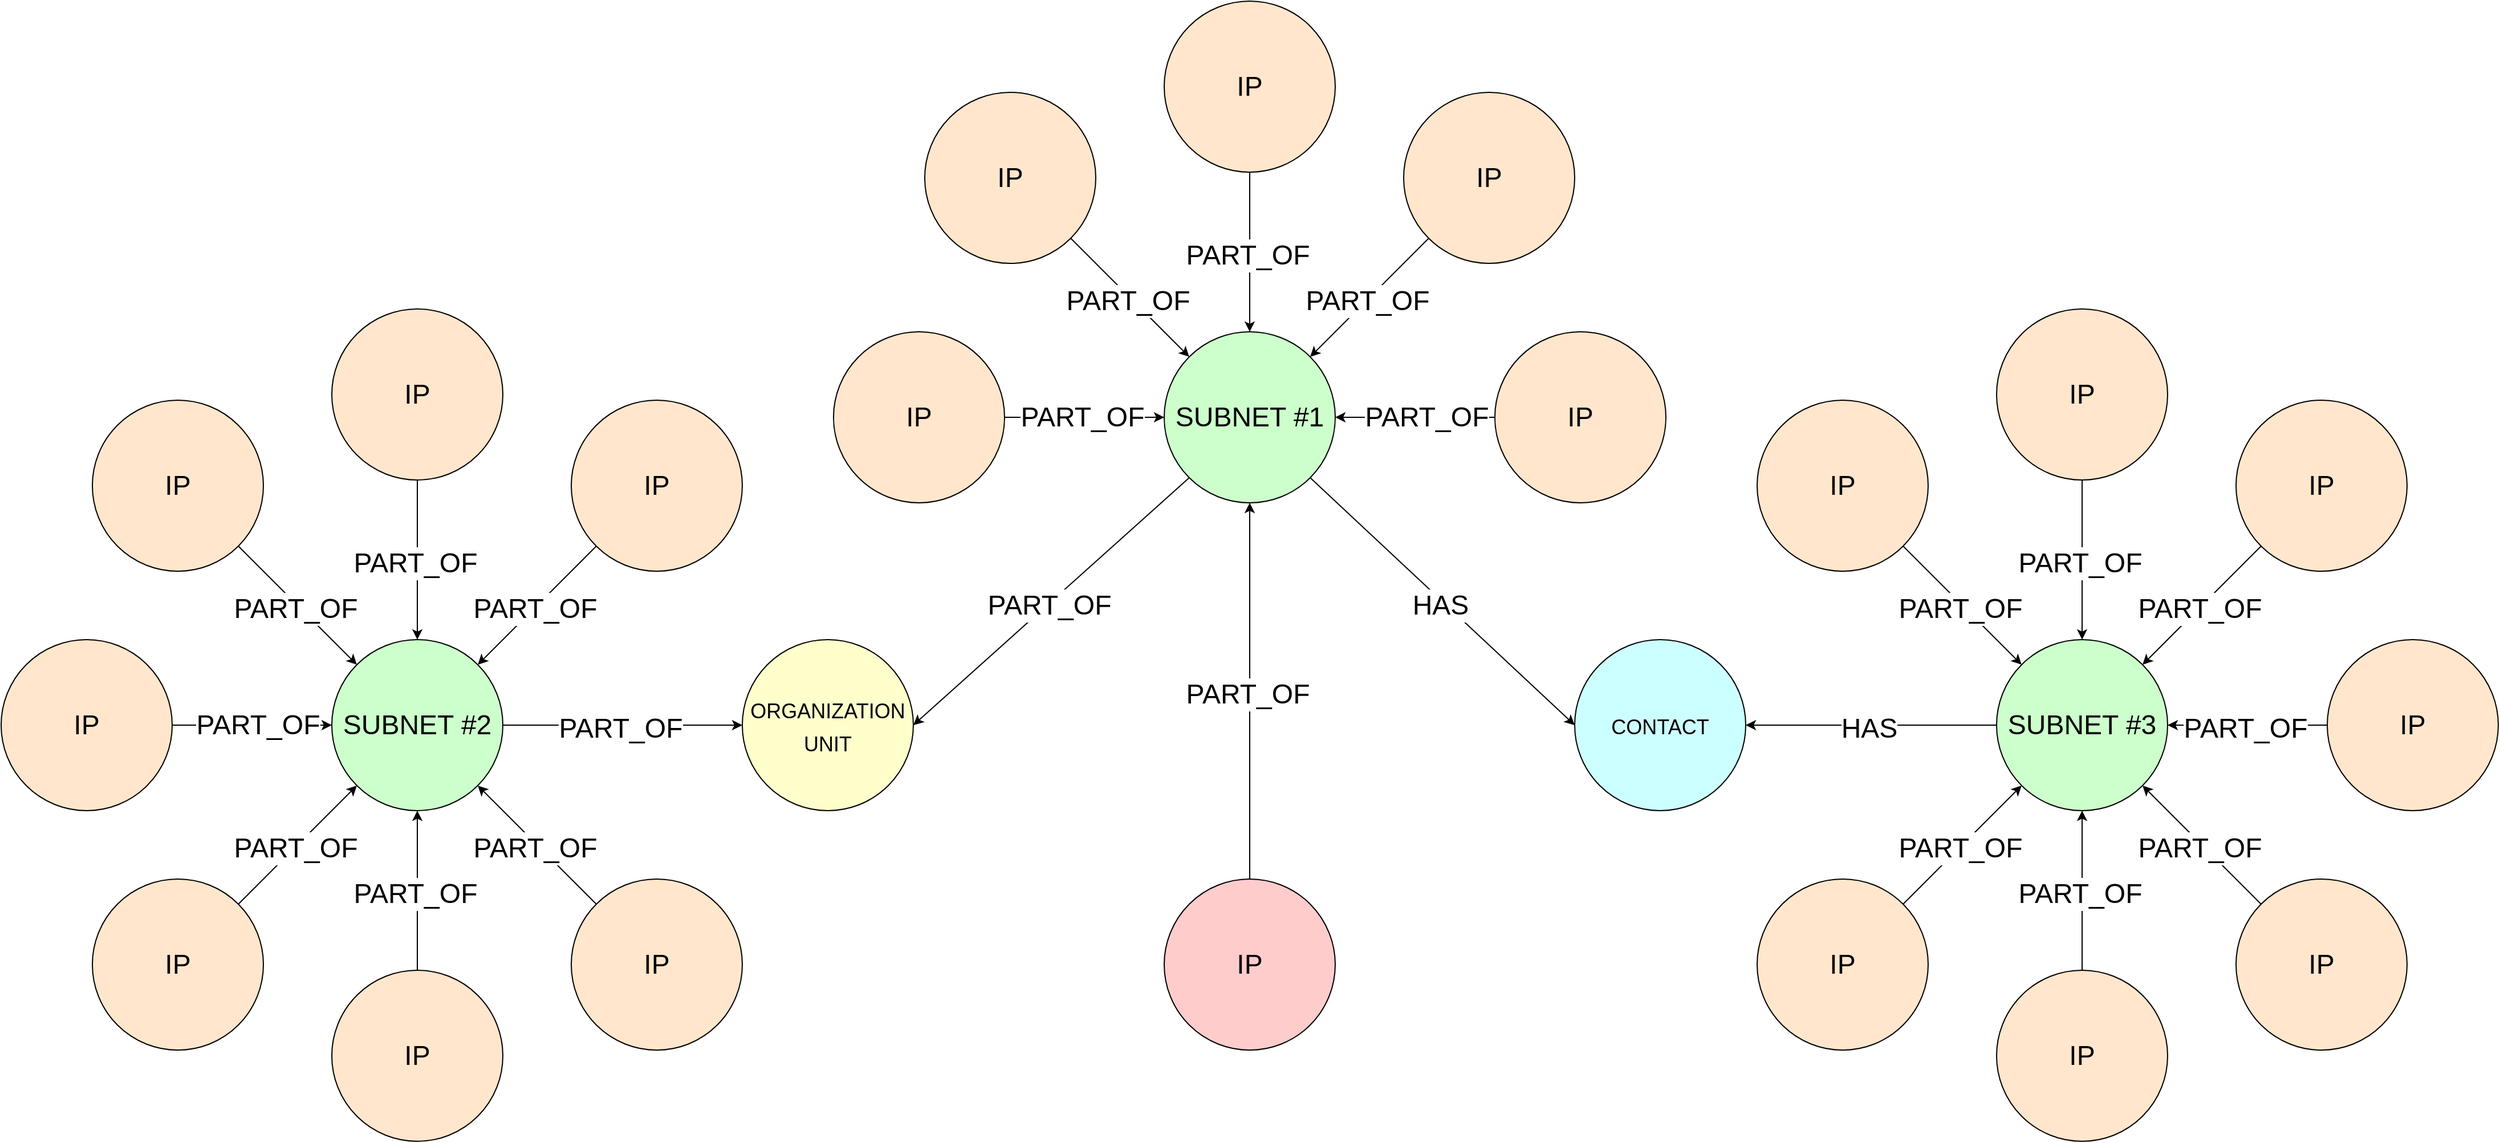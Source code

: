 <mxfile version="20.2.0"><diagram id="6a731a19-8d31-9384-78a2-239565b7b9f0" name="Page-1"><mxGraphModel dx="4197" dy="2522" grid="1" gridSize="10" guides="1" tooltips="1" connect="1" arrows="1" fold="1" page="1" pageScale="1" pageWidth="1169" pageHeight="827" background="none" math="0" shadow="0"><root><mxCell id="0"/><mxCell id="1" parent="0"/><mxCell id="J6COoYiK0pNbkOy0Usus-10" value="IP" style="ellipse;whiteSpace=wrap;html=1;shadow=0;fontFamily=Helvetica;fontSize=24;align=center;strokeWidth=1;fillColor=#FFCCCC;" parent="1" vertex="1"><mxGeometry y="210" width="150" height="150" as="geometry"/></mxCell><mxCell id="J6COoYiK0pNbkOy0Usus-17" value="" style="endArrow=classic;html=1;rounded=0;fontSize=24;exitX=0.5;exitY=0;exitDx=0;exitDy=0;entryX=0.5;entryY=1;entryDx=0;entryDy=0;strokeWidth=1;" parent="1" source="J6COoYiK0pNbkOy0Usus-10" target="JHaDrpUlRrpYlmNu7k28-1546" edge="1"><mxGeometry relative="1" as="geometry"><mxPoint x="138.033" y="138.033" as="sourcePoint"/><mxPoint x="-70" y="250" as="targetPoint"/></mxGeometry></mxCell><mxCell id="J6COoYiK0pNbkOy0Usus-18" value="&lt;font style=&quot;font-size: 24px;&quot;&gt;PART_OF&lt;/font&gt;" style="edgeLabel;resizable=0;html=1;align=center;verticalAlign=middle;fillColor=#FFB570;fontSize=24;direction=south;" parent="J6COoYiK0pNbkOy0Usus-17" connectable="0" vertex="1"><mxGeometry relative="1" as="geometry"><mxPoint x="-2" y="3" as="offset"/></mxGeometry></mxCell><mxCell id="J6COoYiK0pNbkOy0Usus-113" value="SUBNET #2" style="ellipse;whiteSpace=wrap;html=1;shadow=0;fontFamily=Helvetica;fontSize=24;align=center;strokeWidth=1;fillColor=#CCFFCC;" parent="1" vertex="1"><mxGeometry x="-730" width="150" height="150" as="geometry"/></mxCell><mxCell id="J6COoYiK0pNbkOy0Usus-114" value="IP" style="ellipse;whiteSpace=wrap;html=1;shadow=0;fontFamily=Helvetica;fontSize=24;align=center;strokeWidth=1;fillColor=#FFE6CC;" parent="1" vertex="1"><mxGeometry x="-730" y="290" width="150" height="150" as="geometry"/></mxCell><mxCell id="J6COoYiK0pNbkOy0Usus-115" value="IP" style="ellipse;whiteSpace=wrap;html=1;shadow=0;fontFamily=Helvetica;fontSize=24;align=center;strokeWidth=1;fillColor=#FFE6CC;" parent="1" vertex="1"><mxGeometry x="-520" y="210" width="150" height="150" as="geometry"/></mxCell><mxCell id="J6COoYiK0pNbkOy0Usus-116" value="" style="endArrow=classic;html=1;rounded=0;entryX=1;entryY=1;entryDx=0;entryDy=0;fontSize=24;exitX=0;exitY=0;exitDx=0;exitDy=0;" parent="1" source="J6COoYiK0pNbkOy0Usus-115" target="J6COoYiK0pNbkOy0Usus-113" edge="1"><mxGeometry relative="1" as="geometry"><mxPoint x="-430" y="180" as="sourcePoint"/><mxPoint x="-450" y="240" as="targetPoint"/></mxGeometry></mxCell><mxCell id="J6COoYiK0pNbkOy0Usus-117" value="&lt;font style=&quot;font-size: 24px;&quot;&gt;PART_OF&lt;/font&gt;" style="edgeLabel;resizable=0;html=1;align=center;verticalAlign=middle;fillColor=#FFB570;fontSize=24;" parent="J6COoYiK0pNbkOy0Usus-116" connectable="0" vertex="1"><mxGeometry relative="1" as="geometry"><mxPoint x="-2" y="3" as="offset"/></mxGeometry></mxCell><mxCell id="J6COoYiK0pNbkOy0Usus-118" value="" style="endArrow=classic;html=1;rounded=0;fontSize=24;exitX=0.5;exitY=0;exitDx=0;exitDy=0;entryX=0.5;entryY=1;entryDx=0;entryDy=0;" parent="1" source="J6COoYiK0pNbkOy0Usus-114" target="J6COoYiK0pNbkOy0Usus-113" edge="1"><mxGeometry relative="1" as="geometry"><mxPoint x="-591.967" y="138.033" as="sourcePoint"/><mxPoint x="-800" y="250" as="targetPoint"/></mxGeometry></mxCell><mxCell id="J6COoYiK0pNbkOy0Usus-119" value="&lt;font style=&quot;font-size: 24px;&quot;&gt;PART_OF&lt;/font&gt;" style="edgeLabel;resizable=0;html=1;align=center;verticalAlign=middle;fillColor=#FFB570;fontSize=24;direction=south;" parent="J6COoYiK0pNbkOy0Usus-118" connectable="0" vertex="1"><mxGeometry relative="1" as="geometry"><mxPoint x="-2" y="3" as="offset"/></mxGeometry></mxCell><mxCell id="J6COoYiK0pNbkOy0Usus-120" value="IP" style="ellipse;whiteSpace=wrap;html=1;shadow=0;fontFamily=Helvetica;fontSize=24;align=center;strokeWidth=1;fillColor=#FFE6CC;" parent="1" vertex="1"><mxGeometry x="-520" y="-210" width="150" height="150" as="geometry"/></mxCell><mxCell id="J6COoYiK0pNbkOy0Usus-121" value="" style="endArrow=classic;html=1;rounded=0;entryX=1;entryY=0;entryDx=0;entryDy=0;fontSize=24;exitX=0;exitY=1;exitDx=0;exitDy=0;" parent="1" source="J6COoYiK0pNbkOy0Usus-120" target="J6COoYiK0pNbkOy0Usus-113" edge="1"><mxGeometry relative="1" as="geometry"><mxPoint x="-466.063" y="63.937" as="sourcePoint"/><mxPoint x="-559.997" y="-29.997" as="targetPoint"/></mxGeometry></mxCell><mxCell id="J6COoYiK0pNbkOy0Usus-122" value="&lt;font style=&quot;font-size: 24px;&quot;&gt;PART_OF&lt;/font&gt;" style="edgeLabel;resizable=0;html=1;align=center;verticalAlign=middle;fillColor=#FFB570;fontSize=24;" parent="J6COoYiK0pNbkOy0Usus-121" connectable="0" vertex="1"><mxGeometry relative="1" as="geometry"><mxPoint x="-2" y="3" as="offset"/></mxGeometry></mxCell><mxCell id="J6COoYiK0pNbkOy0Usus-123" value="IP" style="ellipse;whiteSpace=wrap;html=1;shadow=0;fontFamily=Helvetica;fontSize=24;align=center;strokeWidth=1;fillColor=#FFE6CC;strokeColor=#000000;" parent="1" vertex="1"><mxGeometry x="-730" y="-290" width="150" height="150" as="geometry"/></mxCell><mxCell id="J6COoYiK0pNbkOy0Usus-124" value="" style="endArrow=classic;html=1;rounded=0;fontSize=24;exitX=0.5;exitY=1;exitDx=0;exitDy=0;entryX=0.5;entryY=0;entryDx=0;entryDy=0;" parent="1" source="J6COoYiK0pNbkOy0Usus-123" target="J6COoYiK0pNbkOy0Usus-113" edge="1"><mxGeometry relative="1" as="geometry"><mxPoint x="-760" y="50" as="sourcePoint"/><mxPoint x="-760" y="-90" as="targetPoint"/></mxGeometry></mxCell><mxCell id="J6COoYiK0pNbkOy0Usus-125" value="&lt;font style=&quot;font-size: 24px;&quot;&gt;PART_OF&lt;/font&gt;" style="edgeLabel;resizable=0;html=1;align=center;verticalAlign=middle;fillColor=#FFB570;fontSize=24;direction=south;" parent="J6COoYiK0pNbkOy0Usus-124" connectable="0" vertex="1"><mxGeometry relative="1" as="geometry"><mxPoint x="-2" y="3" as="offset"/></mxGeometry></mxCell><mxCell id="J6COoYiK0pNbkOy0Usus-127" value="" style="endArrow=classic;html=1;rounded=0;exitX=1;exitY=0.5;exitDx=0;exitDy=0;fontSize=24;entryX=0;entryY=0.5;entryDx=0;entryDy=0;strokeWidth=1;" parent="1" source="J6COoYiK0pNbkOy0Usus-139" target="J6COoYiK0pNbkOy0Usus-113" edge="1"><mxGeometry relative="1" as="geometry"><mxPoint x="-870" y="75" as="sourcePoint"/><mxPoint x="-770" y="130" as="targetPoint"/></mxGeometry></mxCell><mxCell id="J6COoYiK0pNbkOy0Usus-128" value="&lt;font style=&quot;font-size: 24px;&quot;&gt;PART_OF&lt;/font&gt;" style="edgeLabel;resizable=0;html=1;align=center;verticalAlign=middle;fillColor=#FFB570;fontSize=24;" parent="J6COoYiK0pNbkOy0Usus-127" connectable="0" vertex="1"><mxGeometry relative="1" as="geometry"><mxPoint x="5" as="offset"/></mxGeometry></mxCell><mxCell id="J6COoYiK0pNbkOy0Usus-129" value="IP" style="ellipse;whiteSpace=wrap;html=1;shadow=0;fontFamily=Helvetica;fontSize=24;align=center;strokeWidth=1;fillColor=#FFE6CC;" parent="1" vertex="1"><mxGeometry x="-940" y="210" width="150" height="150" as="geometry"/></mxCell><mxCell id="J6COoYiK0pNbkOy0Usus-130" value="IP" style="ellipse;whiteSpace=wrap;html=1;shadow=0;fontFamily=Helvetica;fontSize=24;align=center;strokeWidth=1;fillColor=#FFE6CC;" parent="1" vertex="1"><mxGeometry x="-940" y="-210" width="150" height="150" as="geometry"/></mxCell><mxCell id="J6COoYiK0pNbkOy0Usus-131" value="" style="endArrow=classic;html=1;rounded=0;fontSize=24;exitX=1;exitY=1;exitDx=0;exitDy=0;entryX=0;entryY=0;entryDx=0;entryDy=0;" parent="1" source="J6COoYiK0pNbkOy0Usus-130" target="J6COoYiK0pNbkOy0Usus-113" edge="1"><mxGeometry relative="1" as="geometry"><mxPoint x="-488.033" y="-71.967" as="sourcePoint"/><mxPoint x="-840" y="40" as="targetPoint"/></mxGeometry></mxCell><mxCell id="J6COoYiK0pNbkOy0Usus-132" value="&lt;font style=&quot;font-size: 24px;&quot;&gt;PART_OF&lt;/font&gt;" style="edgeLabel;resizable=0;html=1;align=center;verticalAlign=middle;fillColor=#FFB570;fontSize=24;" parent="J6COoYiK0pNbkOy0Usus-131" connectable="0" vertex="1"><mxGeometry relative="1" as="geometry"><mxPoint x="-2" y="3" as="offset"/></mxGeometry></mxCell><mxCell id="J6COoYiK0pNbkOy0Usus-133" value="" style="endArrow=classic;html=1;rounded=0;fontSize=24;exitX=1;exitY=0;exitDx=0;exitDy=0;entryX=0;entryY=1;entryDx=0;entryDy=0;" parent="1" source="J6COoYiK0pNbkOy0Usus-129" target="J6COoYiK0pNbkOy0Usus-113" edge="1"><mxGeometry relative="1" as="geometry"><mxPoint x="-698.033" y="31.967" as="sourcePoint"/><mxPoint x="-790" y="180" as="targetPoint"/></mxGeometry></mxCell><mxCell id="J6COoYiK0pNbkOy0Usus-134" value="&lt;font style=&quot;font-size: 24px;&quot;&gt;PART_OF&lt;/font&gt;" style="edgeLabel;resizable=0;html=1;align=center;verticalAlign=middle;fillColor=#FFB570;fontSize=24;" parent="J6COoYiK0pNbkOy0Usus-133" connectable="0" vertex="1"><mxGeometry relative="1" as="geometry"><mxPoint x="-2" y="3" as="offset"/></mxGeometry></mxCell><mxCell id="J6COoYiK0pNbkOy0Usus-138" value="&lt;font style=&quot;font-size: 18px;&quot;&gt;ORGANIZATION&lt;br&gt;UNIT&lt;br&gt;&lt;/font&gt;" style="ellipse;whiteSpace=wrap;html=1;shadow=0;fontFamily=Helvetica;fontSize=24;align=center;strokeWidth=1;fillColor=#FFFFCC;" parent="1" vertex="1"><mxGeometry x="-370" width="150" height="150" as="geometry"/></mxCell><mxCell id="J6COoYiK0pNbkOy0Usus-139" value="IP" style="ellipse;whiteSpace=wrap;html=1;shadow=0;fontFamily=Helvetica;fontSize=24;align=center;strokeWidth=1;fillColor=#FFE6CC;fillStyle=auto;" parent="1" vertex="1"><mxGeometry x="-1020" width="150" height="150" as="geometry"/></mxCell><mxCell id="J6COoYiK0pNbkOy0Usus-141" value="" style="endArrow=classic;html=1;rounded=0;entryX=1;entryY=0.5;entryDx=0;entryDy=0;fontSize=24;exitX=0;exitY=1;exitDx=0;exitDy=0;strokeWidth=1;" parent="1" source="JHaDrpUlRrpYlmNu7k28-1546" target="J6COoYiK0pNbkOy0Usus-138" edge="1"><mxGeometry relative="1" as="geometry"><mxPoint x="-30" y="80" as="sourcePoint"/><mxPoint x="-591.967" y="138.033" as="targetPoint"/></mxGeometry></mxCell><mxCell id="J6COoYiK0pNbkOy0Usus-142" value="&lt;font style=&quot;font-size: 24px;&quot;&gt;PART_OF&lt;/font&gt;" style="edgeLabel;resizable=0;html=1;align=center;verticalAlign=middle;fillColor=#FFB570;fontSize=24;" parent="J6COoYiK0pNbkOy0Usus-141" connectable="0" vertex="1"><mxGeometry relative="1" as="geometry"><mxPoint x="-2" y="3" as="offset"/></mxGeometry></mxCell><mxCell id="J6COoYiK0pNbkOy0Usus-143" value="" style="endArrow=classic;html=1;rounded=0;entryX=0;entryY=0.5;entryDx=0;entryDy=0;fontSize=24;exitX=1;exitY=0.5;exitDx=0;exitDy=0;strokeWidth=1;" parent="1" source="J6COoYiK0pNbkOy0Usus-113" target="J6COoYiK0pNbkOy0Usus-138" edge="1"><mxGeometry relative="1" as="geometry"><mxPoint x="10.0" y="85.0" as="sourcePoint"/><mxPoint x="-210" y="85.0" as="targetPoint"/></mxGeometry></mxCell><mxCell id="J6COoYiK0pNbkOy0Usus-144" value="&lt;font style=&quot;font-size: 24px;&quot;&gt;PART_OF&lt;/font&gt;" style="edgeLabel;resizable=0;html=1;align=center;verticalAlign=middle;fillColor=#FFB570;fontSize=24;" parent="J6COoYiK0pNbkOy0Usus-143" connectable="0" vertex="1"><mxGeometry relative="1" as="geometry"><mxPoint x="-2" y="3" as="offset"/></mxGeometry></mxCell><mxCell id="J6COoYiK0pNbkOy0Usus-147" value="&lt;font style=&quot;font-size: 18px;&quot;&gt;CONTACT&lt;/font&gt;" style="ellipse;whiteSpace=wrap;html=1;shadow=0;fontFamily=Helvetica;fontSize=24;align=center;strokeWidth=1;fillColor=#CCFFFF;" parent="1" vertex="1"><mxGeometry x="360" width="150" height="150" as="geometry"/></mxCell><mxCell id="J6COoYiK0pNbkOy0Usus-226" value="SUBNET #3" style="ellipse;whiteSpace=wrap;html=1;shadow=0;fontFamily=Helvetica;fontSize=24;align=center;strokeWidth=1;fillColor=#CCFFCC;" parent="1" vertex="1"><mxGeometry x="730" width="150" height="150" as="geometry"/></mxCell><mxCell id="J6COoYiK0pNbkOy0Usus-227" value="IP" style="ellipse;whiteSpace=wrap;html=1;shadow=0;fontFamily=Helvetica;fontSize=24;align=center;strokeWidth=1;fillColor=#FFE6CC;" parent="1" vertex="1"><mxGeometry x="730" y="290" width="150" height="150" as="geometry"/></mxCell><mxCell id="J6COoYiK0pNbkOy0Usus-228" value="IP" style="ellipse;whiteSpace=wrap;html=1;shadow=0;fontFamily=Helvetica;fontSize=24;align=center;strokeWidth=1;fillColor=#FFE6CC;" parent="1" vertex="1"><mxGeometry x="940" y="210" width="150" height="150" as="geometry"/></mxCell><mxCell id="J6COoYiK0pNbkOy0Usus-229" value="" style="endArrow=classic;html=1;rounded=0;entryX=1;entryY=1;entryDx=0;entryDy=0;fontSize=24;exitX=0;exitY=0;exitDx=0;exitDy=0;" parent="1" source="J6COoYiK0pNbkOy0Usus-228" target="J6COoYiK0pNbkOy0Usus-226" edge="1"><mxGeometry relative="1" as="geometry"><mxPoint x="1030" y="180" as="sourcePoint"/><mxPoint x="1010" y="240" as="targetPoint"/></mxGeometry></mxCell><mxCell id="J6COoYiK0pNbkOy0Usus-230" value="&lt;font style=&quot;font-size: 24px;&quot;&gt;PART_OF&lt;/font&gt;" style="edgeLabel;resizable=0;html=1;align=center;verticalAlign=middle;fillColor=#FFB570;fontSize=24;" parent="J6COoYiK0pNbkOy0Usus-229" connectable="0" vertex="1"><mxGeometry relative="1" as="geometry"><mxPoint x="-2" y="3" as="offset"/></mxGeometry></mxCell><mxCell id="J6COoYiK0pNbkOy0Usus-231" value="" style="endArrow=classic;html=1;rounded=0;fontSize=24;exitX=0.5;exitY=0;exitDx=0;exitDy=0;entryX=0.5;entryY=1;entryDx=0;entryDy=0;" parent="1" source="J6COoYiK0pNbkOy0Usus-227" target="J6COoYiK0pNbkOy0Usus-226" edge="1"><mxGeometry relative="1" as="geometry"><mxPoint x="868.033" y="138.033" as="sourcePoint"/><mxPoint x="660" y="250" as="targetPoint"/></mxGeometry></mxCell><mxCell id="J6COoYiK0pNbkOy0Usus-232" value="&lt;font style=&quot;font-size: 24px;&quot;&gt;PART_OF&lt;/font&gt;" style="edgeLabel;resizable=0;html=1;align=center;verticalAlign=middle;fillColor=#FFB570;fontSize=24;direction=south;" parent="J6COoYiK0pNbkOy0Usus-231" connectable="0" vertex="1"><mxGeometry relative="1" as="geometry"><mxPoint x="-2" y="3" as="offset"/></mxGeometry></mxCell><mxCell id="J6COoYiK0pNbkOy0Usus-233" value="IP" style="ellipse;whiteSpace=wrap;html=1;shadow=0;fontFamily=Helvetica;fontSize=24;align=center;strokeWidth=1;fillColor=#FFE6CC;" parent="1" vertex="1"><mxGeometry x="940" y="-210" width="150" height="150" as="geometry"/></mxCell><mxCell id="J6COoYiK0pNbkOy0Usus-234" value="" style="endArrow=classic;html=1;rounded=0;entryX=1;entryY=0;entryDx=0;entryDy=0;fontSize=24;exitX=0;exitY=1;exitDx=0;exitDy=0;" parent="1" source="J6COoYiK0pNbkOy0Usus-233" target="J6COoYiK0pNbkOy0Usus-226" edge="1"><mxGeometry relative="1" as="geometry"><mxPoint x="993.937" y="63.937" as="sourcePoint"/><mxPoint x="900.003" y="-29.997" as="targetPoint"/></mxGeometry></mxCell><mxCell id="J6COoYiK0pNbkOy0Usus-235" value="&lt;font style=&quot;font-size: 24px;&quot;&gt;PART_OF&lt;/font&gt;" style="edgeLabel;resizable=0;html=1;align=center;verticalAlign=middle;fillColor=#FFB570;fontSize=24;" parent="J6COoYiK0pNbkOy0Usus-234" connectable="0" vertex="1"><mxGeometry relative="1" as="geometry"><mxPoint x="-2" y="3" as="offset"/></mxGeometry></mxCell><mxCell id="J6COoYiK0pNbkOy0Usus-236" value="IP" style="ellipse;whiteSpace=wrap;html=1;shadow=0;fontFamily=Helvetica;fontSize=24;align=center;strokeWidth=1;fillColor=#FFE6CC;" parent="1" vertex="1"><mxGeometry x="730" y="-290" width="150" height="150" as="geometry"/></mxCell><mxCell id="J6COoYiK0pNbkOy0Usus-237" value="" style="endArrow=classic;html=1;rounded=0;fontSize=24;exitX=0.5;exitY=1;exitDx=0;exitDy=0;entryX=0.5;entryY=0;entryDx=0;entryDy=0;" parent="1" source="J6COoYiK0pNbkOy0Usus-236" target="J6COoYiK0pNbkOy0Usus-226" edge="1"><mxGeometry relative="1" as="geometry"><mxPoint x="700" y="50" as="sourcePoint"/><mxPoint x="700" y="-90" as="targetPoint"/></mxGeometry></mxCell><mxCell id="J6COoYiK0pNbkOy0Usus-238" value="&lt;font style=&quot;font-size: 24px;&quot;&gt;PART_OF&lt;/font&gt;" style="edgeLabel;resizable=0;html=1;align=center;verticalAlign=middle;fillColor=#FFB570;fontSize=24;direction=south;" parent="J6COoYiK0pNbkOy0Usus-237" connectable="0" vertex="1"><mxGeometry relative="1" as="geometry"><mxPoint x="-2" y="3" as="offset"/></mxGeometry></mxCell><mxCell id="J6COoYiK0pNbkOy0Usus-241" value="IP" style="ellipse;whiteSpace=wrap;html=1;shadow=0;fontFamily=Helvetica;fontSize=24;align=center;strokeWidth=1;fillColor=#FFE6CC;" parent="1" vertex="1"><mxGeometry x="520" y="210" width="150" height="150" as="geometry"/></mxCell><mxCell id="J6COoYiK0pNbkOy0Usus-242" value="IP" style="ellipse;whiteSpace=wrap;html=1;shadow=0;fontFamily=Helvetica;fontSize=24;align=center;strokeWidth=1;fillColor=#FFE6CC;" parent="1" vertex="1"><mxGeometry x="520" y="-210" width="150" height="150" as="geometry"/></mxCell><mxCell id="J6COoYiK0pNbkOy0Usus-243" value="" style="endArrow=classic;html=1;rounded=0;fontSize=24;exitX=1;exitY=1;exitDx=0;exitDy=0;entryX=0;entryY=0;entryDx=0;entryDy=0;" parent="1" source="J6COoYiK0pNbkOy0Usus-242" target="J6COoYiK0pNbkOy0Usus-226" edge="1"><mxGeometry relative="1" as="geometry"><mxPoint x="971.967" y="-71.967" as="sourcePoint"/><mxPoint x="620" y="40" as="targetPoint"/></mxGeometry></mxCell><mxCell id="J6COoYiK0pNbkOy0Usus-244" value="&lt;font style=&quot;font-size: 24px;&quot;&gt;PART_OF&lt;/font&gt;" style="edgeLabel;resizable=0;html=1;align=center;verticalAlign=middle;fillColor=#FFB570;fontSize=24;" parent="J6COoYiK0pNbkOy0Usus-243" connectable="0" vertex="1"><mxGeometry relative="1" as="geometry"><mxPoint x="-2" y="3" as="offset"/></mxGeometry></mxCell><mxCell id="J6COoYiK0pNbkOy0Usus-245" value="" style="endArrow=classic;html=1;rounded=0;fontSize=24;exitX=1;exitY=0;exitDx=0;exitDy=0;entryX=0;entryY=1;entryDx=0;entryDy=0;" parent="1" source="J6COoYiK0pNbkOy0Usus-241" target="J6COoYiK0pNbkOy0Usus-226" edge="1"><mxGeometry relative="1" as="geometry"><mxPoint x="761.967" y="31.967" as="sourcePoint"/><mxPoint x="670" y="180" as="targetPoint"/></mxGeometry></mxCell><mxCell id="J6COoYiK0pNbkOy0Usus-246" value="&lt;font style=&quot;font-size: 24px;&quot;&gt;PART_OF&lt;/font&gt;" style="edgeLabel;resizable=0;html=1;align=center;verticalAlign=middle;fillColor=#FFB570;fontSize=24;" parent="J6COoYiK0pNbkOy0Usus-245" connectable="0" vertex="1"><mxGeometry relative="1" as="geometry"><mxPoint x="-2" y="3" as="offset"/></mxGeometry></mxCell><mxCell id="J6COoYiK0pNbkOy0Usus-253" value="IP" style="ellipse;whiteSpace=wrap;html=1;shadow=0;fontFamily=Helvetica;fontSize=24;align=center;strokeWidth=1;fillColor=#FFE6CC;" parent="1" vertex="1"><mxGeometry x="1020" width="150" height="150" as="geometry"/></mxCell><mxCell id="J6COoYiK0pNbkOy0Usus-254" value="" style="endArrow=classic;html=1;rounded=0;entryX=1;entryY=0.5;entryDx=0;entryDy=0;fontSize=24;exitX=0;exitY=0.5;exitDx=0;exitDy=0;strokeWidth=1;" parent="1" source="J6COoYiK0pNbkOy0Usus-253" target="J6COoYiK0pNbkOy0Usus-226" edge="1"><mxGeometry relative="1" as="geometry"><mxPoint x="971.967" y="-71.967" as="sourcePoint"/><mxPoint x="868.033" y="31.967" as="targetPoint"/></mxGeometry></mxCell><mxCell id="J6COoYiK0pNbkOy0Usus-255" value="&lt;font style=&quot;font-size: 24px;&quot;&gt;PART_OF&lt;/font&gt;" style="edgeLabel;resizable=0;html=1;align=center;verticalAlign=middle;fillColor=#FFB570;fontSize=24;" parent="J6COoYiK0pNbkOy0Usus-254" connectable="0" vertex="1"><mxGeometry relative="1" as="geometry"><mxPoint x="-2" y="3" as="offset"/></mxGeometry></mxCell><mxCell id="J6COoYiK0pNbkOy0Usus-256" value="" style="endArrow=classic;html=1;rounded=0;entryX=1;entryY=0.5;entryDx=0;entryDy=0;fontSize=24;exitX=0;exitY=0.5;exitDx=0;exitDy=0;strokeWidth=1;" parent="1" source="J6COoYiK0pNbkOy0Usus-226" target="J6COoYiK0pNbkOy0Usus-147" edge="1"><mxGeometry relative="1" as="geometry"><mxPoint x="160" y="85" as="sourcePoint"/><mxPoint x="370" y="85" as="targetPoint"/></mxGeometry></mxCell><mxCell id="J6COoYiK0pNbkOy0Usus-257" value="&lt;font style=&quot;font-size: 24px;&quot;&gt;HAS&lt;/font&gt;" style="edgeLabel;resizable=0;html=1;align=center;verticalAlign=middle;fillColor=#FFB570;fontSize=24;" parent="J6COoYiK0pNbkOy0Usus-256" connectable="0" vertex="1"><mxGeometry relative="1" as="geometry"><mxPoint x="-2" y="3" as="offset"/></mxGeometry></mxCell><mxCell id="J6COoYiK0pNbkOy0Usus-148" value="" style="endArrow=classic;html=1;rounded=0;entryX=0;entryY=0.5;entryDx=0;entryDy=0;fontSize=24;exitX=1;exitY=1;exitDx=0;exitDy=0;strokeWidth=1;" parent="1" source="JHaDrpUlRrpYlmNu7k28-1546" target="J6COoYiK0pNbkOy0Usus-147" edge="1"><mxGeometry relative="1" as="geometry"><mxPoint x="241.967" y="-71.967" as="sourcePoint"/><mxPoint x="138.033" y="31.967" as="targetPoint"/></mxGeometry></mxCell><mxCell id="J6COoYiK0pNbkOy0Usus-149" value="&lt;font style=&quot;font-size: 24px;&quot;&gt;HAS&lt;/font&gt;" style="edgeLabel;resizable=0;html=1;align=center;verticalAlign=middle;fillColor=#FFB570;fontSize=24;" parent="J6COoYiK0pNbkOy0Usus-148" connectable="0" vertex="1"><mxGeometry relative="1" as="geometry"><mxPoint x="-2" y="3" as="offset"/></mxGeometry></mxCell><mxCell id="JHaDrpUlRrpYlmNu7k28-1546" value="SUBNET #1" style="ellipse;whiteSpace=wrap;html=1;shadow=0;fontFamily=Helvetica;fontSize=24;align=center;strokeWidth=1;fillColor=#CCFFCC;" parent="1" vertex="1"><mxGeometry y="-270" width="150" height="150" as="geometry"/></mxCell><mxCell id="J6COoYiK0pNbkOy0Usus-23" value="IP" style="ellipse;whiteSpace=wrap;html=1;shadow=0;fontFamily=Helvetica;fontSize=24;align=center;strokeWidth=1;fillColor=#FFE6CC;" parent="1" vertex="1"><mxGeometry x="210" y="-480" width="150" height="150" as="geometry"/></mxCell><mxCell id="J6COoYiK0pNbkOy0Usus-36" value="IP" style="ellipse;whiteSpace=wrap;html=1;shadow=0;fontFamily=Helvetica;fontSize=24;align=center;strokeWidth=1;fillColor=#FFE6CC;" parent="1" vertex="1"><mxGeometry y="-560" width="150" height="150" as="geometry"/></mxCell><mxCell id="J6COoYiK0pNbkOy0Usus-79" value="IP" style="ellipse;whiteSpace=wrap;html=1;shadow=0;fontFamily=Helvetica;fontSize=24;align=center;strokeWidth=1;fillColor=#FFE6CC;" parent="1" vertex="1"><mxGeometry x="-210" y="-480" width="150" height="150" as="geometry"/></mxCell><mxCell id="J6COoYiK0pNbkOy0Usus-31" value="" style="endArrow=classic;html=1;rounded=0;entryX=1;entryY=0;entryDx=0;entryDy=0;fontSize=24;exitX=0;exitY=1;exitDx=0;exitDy=0;strokeWidth=1;" parent="1" source="J6COoYiK0pNbkOy0Usus-23" target="JHaDrpUlRrpYlmNu7k28-1546" edge="1"><mxGeometry relative="1" as="geometry"><mxPoint x="53.937" y="-496.063" as="sourcePoint"/><mxPoint x="-39.997" y="-589.997" as="targetPoint"/></mxGeometry></mxCell><mxCell id="J6COoYiK0pNbkOy0Usus-32" value="&lt;font style=&quot;font-size: 24px;&quot;&gt;PART_OF&lt;/font&gt;" style="edgeLabel;resizable=0;html=1;align=center;verticalAlign=middle;fillColor=#FFB570;fontSize=24;" parent="J6COoYiK0pNbkOy0Usus-31" connectable="0" vertex="1"><mxGeometry relative="1" as="geometry"><mxPoint x="-2" y="3" as="offset"/></mxGeometry></mxCell><mxCell id="J6COoYiK0pNbkOy0Usus-37" value="" style="endArrow=classic;html=1;rounded=0;fontSize=24;exitX=0.5;exitY=1;exitDx=0;exitDy=0;entryX=0.5;entryY=0;entryDx=0;entryDy=0;" parent="1" source="J6COoYiK0pNbkOy0Usus-36" target="JHaDrpUlRrpYlmNu7k28-1546" edge="1"><mxGeometry relative="1" as="geometry"><mxPoint x="-240" y="-510" as="sourcePoint"/><mxPoint x="-240" y="-650" as="targetPoint"/></mxGeometry></mxCell><mxCell id="J6COoYiK0pNbkOy0Usus-38" value="&lt;font style=&quot;font-size: 24px;&quot;&gt;PART_OF&lt;/font&gt;" style="edgeLabel;resizable=0;html=1;align=center;verticalAlign=middle;fillColor=#FFB570;fontSize=24;direction=south;" parent="J6COoYiK0pNbkOy0Usus-37" connectable="0" vertex="1"><mxGeometry relative="1" as="geometry"><mxPoint x="-2" y="3" as="offset"/></mxGeometry></mxCell><mxCell id="J6COoYiK0pNbkOy0Usus-80" value="" style="endArrow=classic;html=1;rounded=0;fontSize=24;exitX=1;exitY=1;exitDx=0;exitDy=0;entryX=0;entryY=0;entryDx=0;entryDy=0;" parent="1" source="J6COoYiK0pNbkOy0Usus-79" target="JHaDrpUlRrpYlmNu7k28-1546" edge="1"><mxGeometry relative="1" as="geometry"><mxPoint x="31.967" y="-631.967" as="sourcePoint"/><mxPoint x="-320" y="-520" as="targetPoint"/></mxGeometry></mxCell><mxCell id="J6COoYiK0pNbkOy0Usus-81" value="&lt;font style=&quot;font-size: 24px;&quot;&gt;PART_OF&lt;/font&gt;" style="edgeLabel;resizable=0;html=1;align=center;verticalAlign=middle;fillColor=#FFB570;fontSize=24;" parent="J6COoYiK0pNbkOy0Usus-80" connectable="0" vertex="1"><mxGeometry relative="1" as="geometry"><mxPoint x="-2" y="3" as="offset"/></mxGeometry></mxCell><mxCell id="J6COoYiK0pNbkOy0Usus-264" value="IP" style="ellipse;whiteSpace=wrap;html=1;shadow=0;fontFamily=Helvetica;fontSize=24;align=center;strokeWidth=1;fillColor=#FFE6CC;" parent="1" vertex="1"><mxGeometry x="290" y="-270" width="150" height="150" as="geometry"/></mxCell><mxCell id="J6COoYiK0pNbkOy0Usus-266" value="IP" style="ellipse;whiteSpace=wrap;html=1;shadow=0;fontFamily=Helvetica;fontSize=24;align=center;strokeWidth=1;fillColor=#FFE6CC;" parent="1" vertex="1"><mxGeometry x="-290" y="-270" width="150" height="150" as="geometry"/></mxCell><mxCell id="J6COoYiK0pNbkOy0Usus-267" value="" style="endArrow=classic;html=1;rounded=0;fontSize=24;exitX=1;exitY=0.5;exitDx=0;exitDy=0;" parent="1" source="J6COoYiK0pNbkOy0Usus-266" edge="1"><mxGeometry relative="1" as="geometry"><mxPoint x="-71.967" y="-341.967" as="sourcePoint"/><mxPoint y="-195" as="targetPoint"/></mxGeometry></mxCell><mxCell id="J6COoYiK0pNbkOy0Usus-268" value="&lt;font style=&quot;font-size: 24px;&quot;&gt;PART_OF&lt;/font&gt;" style="edgeLabel;resizable=0;html=1;align=center;verticalAlign=middle;fillColor=#FFB570;fontSize=24;" parent="J6COoYiK0pNbkOy0Usus-267" connectable="0" vertex="1"><mxGeometry relative="1" as="geometry"><mxPoint x="-2" as="offset"/></mxGeometry></mxCell><mxCell id="J6COoYiK0pNbkOy0Usus-269" value="" style="endArrow=classic;html=1;rounded=0;fontSize=24;exitX=0;exitY=0.5;exitDx=0;exitDy=0;entryX=1;entryY=0.5;entryDx=0;entryDy=0;" parent="1" source="J6COoYiK0pNbkOy0Usus-264" target="JHaDrpUlRrpYlmNu7k28-1546" edge="1"><mxGeometry relative="1" as="geometry"><mxPoint x="-130" y="-185.0" as="sourcePoint"/><mxPoint x="150" y="-195" as="targetPoint"/></mxGeometry></mxCell><mxCell id="J6COoYiK0pNbkOy0Usus-270" value="&lt;font style=&quot;font-size: 24px;&quot;&gt;PART_OF&lt;/font&gt;" style="edgeLabel;resizable=0;html=1;align=center;verticalAlign=middle;fillColor=#FFB570;fontSize=24;" parent="J6COoYiK0pNbkOy0Usus-269" connectable="0" vertex="1"><mxGeometry relative="1" as="geometry"><mxPoint x="10" as="offset"/></mxGeometry></mxCell></root></mxGraphModel></diagram></mxfile>